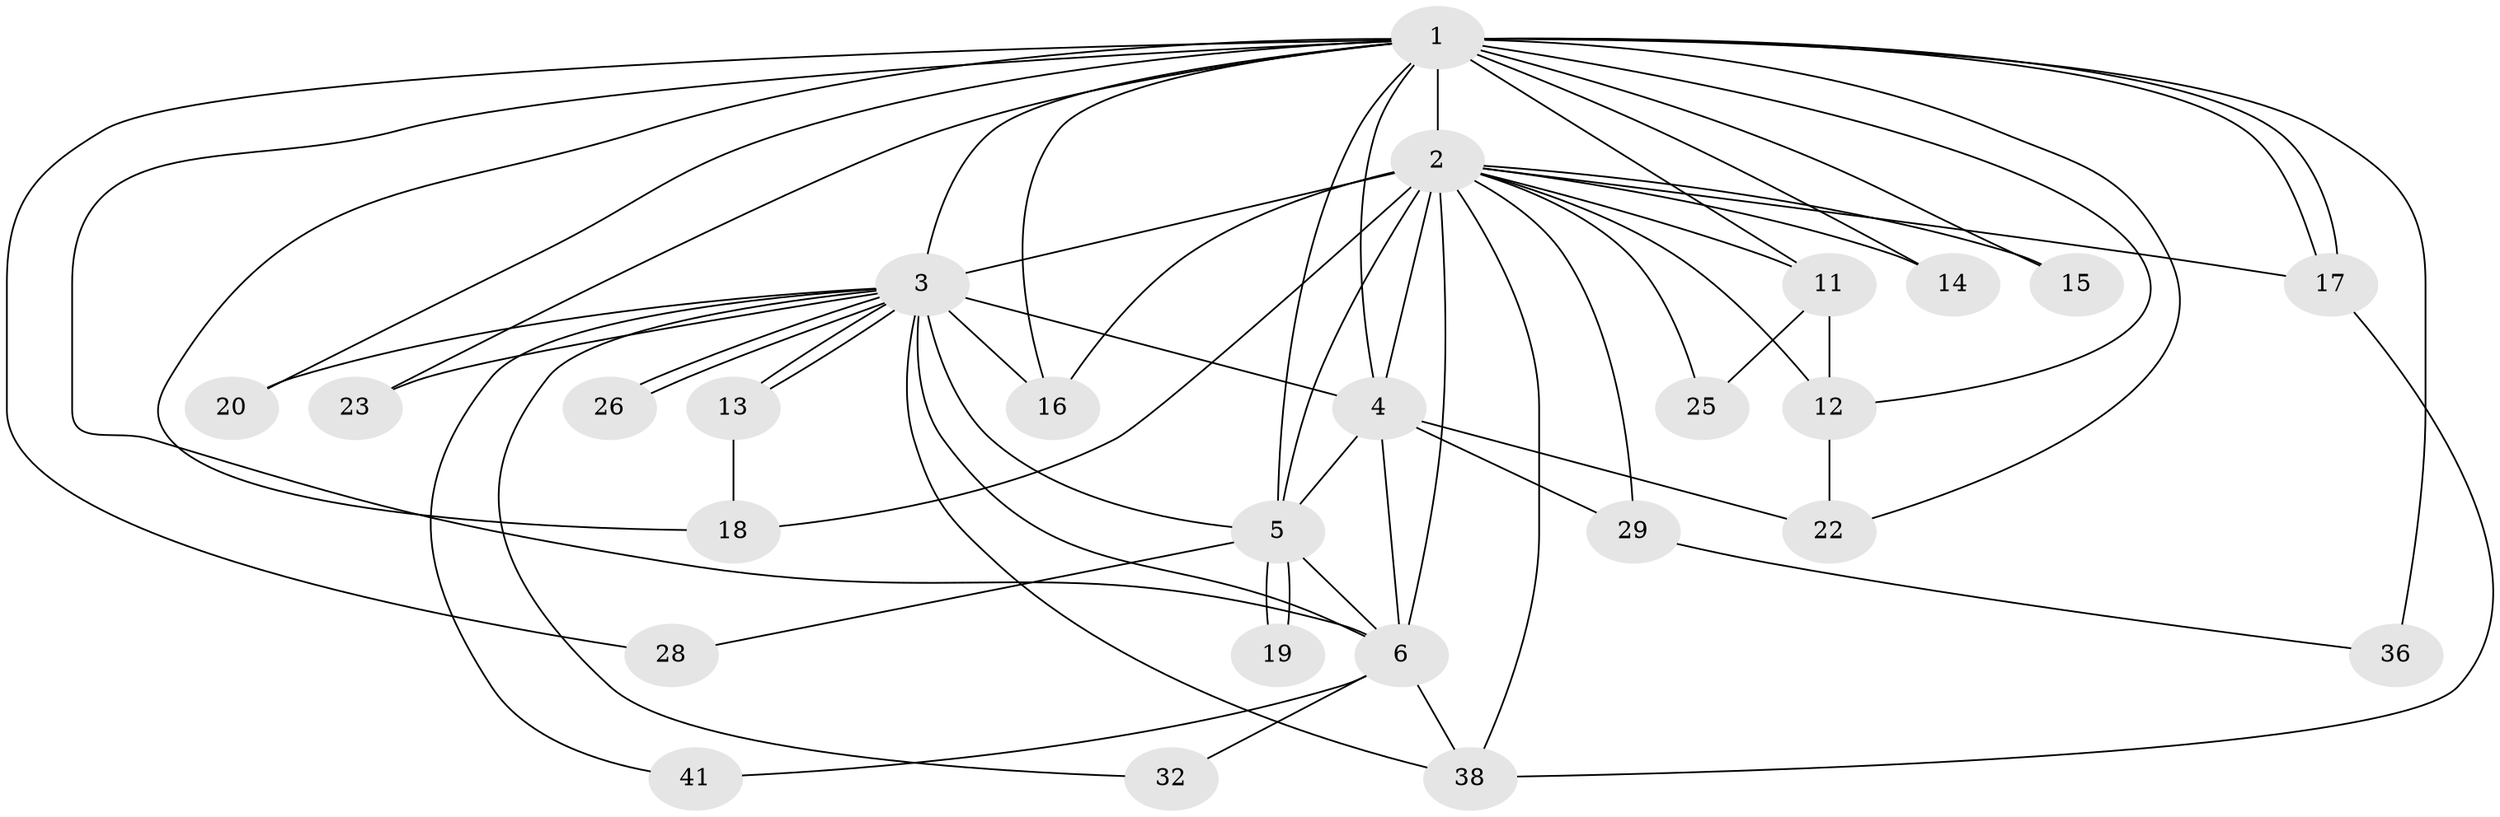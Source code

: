 // original degree distribution, {19: 0.019230769230769232, 14: 0.019230769230769232, 21: 0.019230769230769232, 15: 0.038461538461538464, 13: 0.019230769230769232, 16: 0.019230769230769232, 18: 0.019230769230769232, 12: 0.038461538461538464, 6: 0.019230769230769232, 3: 0.21153846153846154, 2: 0.5384615384615384, 4: 0.038461538461538464}
// Generated by graph-tools (version 1.1) at 2025/14/03/09/25 04:14:04]
// undirected, 26 vertices, 62 edges
graph export_dot {
graph [start="1"]
  node [color=gray90,style=filled];
  1 [super="+8+33"];
  2 [super="+31+45+24+10+7"];
  3;
  4 [super="+35"];
  5 [super="+27"];
  6;
  11;
  12 [super="+34"];
  13 [super="+48"];
  14;
  15;
  16;
  17 [super="+39"];
  18;
  19;
  20;
  22;
  23;
  25;
  26;
  28;
  29;
  32;
  36 [super="+40"];
  38 [super="+52+51"];
  41;
  1 -- 2 [weight=11];
  1 -- 3 [weight=2];
  1 -- 4 [weight=2];
  1 -- 5 [weight=2];
  1 -- 6 [weight=2];
  1 -- 11 [weight=3];
  1 -- 14;
  1 -- 15;
  1 -- 17;
  1 -- 17;
  1 -- 20;
  1 -- 36 [weight=2];
  1 -- 18;
  1 -- 22;
  1 -- 23;
  1 -- 28;
  1 -- 16;
  1 -- 12;
  2 -- 3 [weight=6];
  2 -- 4 [weight=6];
  2 -- 5 [weight=5];
  2 -- 6 [weight=5];
  2 -- 29;
  2 -- 38;
  2 -- 16 [weight=2];
  2 -- 25;
  2 -- 17;
  2 -- 11;
  2 -- 12;
  2 -- 14;
  2 -- 15;
  2 -- 18;
  3 -- 4;
  3 -- 5;
  3 -- 6;
  3 -- 13;
  3 -- 13;
  3 -- 16;
  3 -- 20;
  3 -- 23;
  3 -- 26;
  3 -- 26;
  3 -- 32;
  3 -- 41;
  3 -- 38;
  4 -- 5 [weight=3];
  4 -- 6;
  4 -- 22;
  4 -- 29;
  5 -- 6;
  5 -- 19;
  5 -- 19;
  5 -- 28;
  6 -- 32;
  6 -- 38;
  6 -- 41;
  11 -- 12;
  11 -- 25;
  12 -- 22;
  13 -- 18;
  17 -- 38;
  29 -- 36;
}
